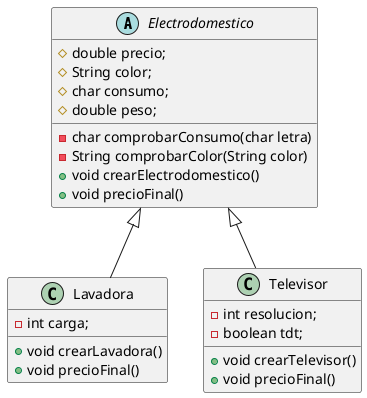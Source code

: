 @startuml
'https://plantuml.com/class-diagram

abstract class Electrodomestico{
    # double precio;
    # String color;
    # char consumo;
    # double peso;

    - char comprobarConsumo(char letra)
    - String comprobarColor(String color)
    + void crearElectrodomestico()
    + void precioFinal()
}

class Lavadora{
    - int carga;

    + void crearLavadora()
    + void precioFinal()
}

class Televisor{
    - int resolucion;
    - boolean tdt;

    + void crearTelevisor()
    + void precioFinal()
}

Electrodomestico <|-- Lavadora
Electrodomestico <|-- Televisor

@enduml